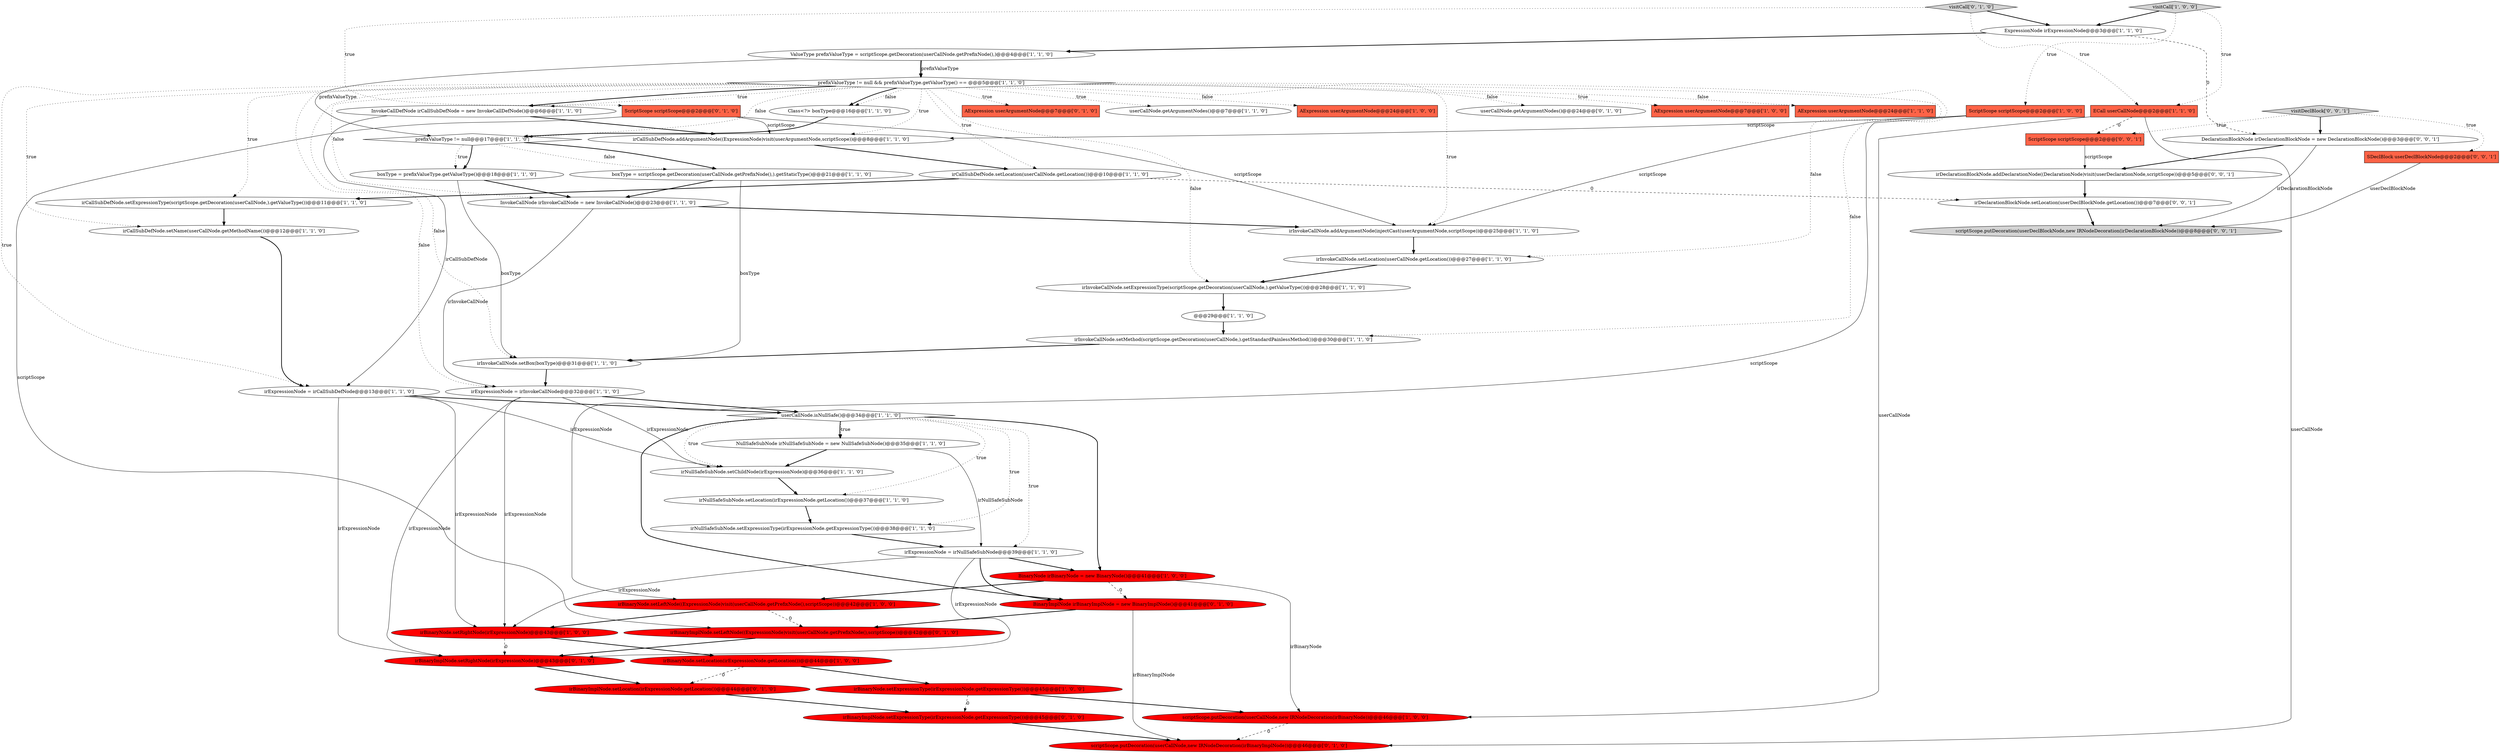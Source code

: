 digraph {
40 [style = filled, label = "irBinaryImplNode.setRightNode(irExpressionNode)@@@43@@@['0', '1', '0']", fillcolor = red, shape = ellipse image = "AAA1AAABBB2BBB"];
43 [style = filled, label = "AExpression userArgumentNode@@@7@@@['0', '1', '0']", fillcolor = tomato, shape = box image = "AAA0AAABBB2BBB"];
0 [style = filled, label = "irInvokeCallNode.addArgumentNode(injectCast(userArgumentNode,scriptScope))@@@25@@@['1', '1', '0']", fillcolor = white, shape = ellipse image = "AAA0AAABBB1BBB"];
48 [style = filled, label = "irBinaryImplNode.setLeftNode((ExpressionNode)visit(userCallNode.getPrefixNode(),scriptScope))@@@42@@@['0', '1', '0']", fillcolor = red, shape = ellipse image = "AAA1AAABBB2BBB"];
5 [style = filled, label = "irCallSubDefNode.setExpressionType(scriptScope.getDecoration(userCallNode,).getValueType())@@@11@@@['1', '1', '0']", fillcolor = white, shape = ellipse image = "AAA0AAABBB1BBB"];
4 [style = filled, label = "ExpressionNode irExpressionNode@@@3@@@['1', '1', '0']", fillcolor = white, shape = ellipse image = "AAA0AAABBB1BBB"];
38 [style = filled, label = "ECall userCallNode@@@2@@@['1', '1', '0']", fillcolor = tomato, shape = box image = "AAA0AAABBB1BBB"];
53 [style = filled, label = "ScriptScope scriptScope@@@2@@@['0', '0', '1']", fillcolor = tomato, shape = box image = "AAA0AAABBB3BBB"];
19 [style = filled, label = "irInvokeCallNode.setMethod(scriptScope.getDecoration(userCallNode,).getStandardPainlessMethod())@@@30@@@['1', '1', '0']", fillcolor = white, shape = ellipse image = "AAA0AAABBB1BBB"];
11 [style = filled, label = "visitCall['1', '0', '0']", fillcolor = lightgray, shape = diamond image = "AAA0AAABBB1BBB"];
20 [style = filled, label = "userCallNode.getArgumentNodes()@@@7@@@['1', '1', '0']", fillcolor = white, shape = ellipse image = "AAA0AAABBB1BBB"];
10 [style = filled, label = "@@@29@@@['1', '1', '0']", fillcolor = white, shape = ellipse image = "AAA0AAABBB1BBB"];
27 [style = filled, label = "irInvokeCallNode.setLocation(userCallNode.getLocation())@@@27@@@['1', '1', '0']", fillcolor = white, shape = ellipse image = "AAA0AAABBB1BBB"];
45 [style = filled, label = "scriptScope.putDecoration(userCallNode,new IRNodeDecoration(irBinaryImplNode))@@@46@@@['0', '1', '0']", fillcolor = red, shape = ellipse image = "AAA1AAABBB2BBB"];
54 [style = filled, label = "scriptScope.putDecoration(userDeclBlockNode,new IRNodeDecoration(irDeclarationBlockNode))@@@8@@@['0', '0', '1']", fillcolor = lightgray, shape = ellipse image = "AAA0AAABBB3BBB"];
15 [style = filled, label = "AExpression userArgumentNode@@@24@@@['1', '0', '0']", fillcolor = tomato, shape = box image = "AAA0AAABBB1BBB"];
8 [style = filled, label = "irBinaryNode.setLocation(irExpressionNode.getLocation())@@@44@@@['1', '0', '0']", fillcolor = red, shape = ellipse image = "AAA1AAABBB1BBB"];
55 [style = filled, label = "visitDeclBlock['0', '0', '1']", fillcolor = lightgray, shape = diamond image = "AAA0AAABBB3BBB"];
56 [style = filled, label = "irDeclarationBlockNode.addDeclarationNode((DeclarationNode)visit(userDeclarationNode,scriptScope))@@@5@@@['0', '0', '1']", fillcolor = white, shape = ellipse image = "AAA0AAABBB3BBB"];
47 [style = filled, label = "userCallNode.getArgumentNodes()@@@24@@@['0', '1', '0']", fillcolor = white, shape = ellipse image = "AAA0AAABBB2BBB"];
1 [style = filled, label = "irNullSafeSubNode.setLocation(irExpressionNode.getLocation())@@@37@@@['1', '1', '0']", fillcolor = white, shape = ellipse image = "AAA0AAABBB1BBB"];
12 [style = filled, label = "ValueType prefixValueType = scriptScope.getDecoration(userCallNode.getPrefixNode(),)@@@4@@@['1', '1', '0']", fillcolor = white, shape = ellipse image = "AAA0AAABBB1BBB"];
36 [style = filled, label = "prefixValueType != null@@@17@@@['1', '1', '0']", fillcolor = white, shape = diamond image = "AAA0AAABBB1BBB"];
18 [style = filled, label = "scriptScope.putDecoration(userCallNode,new IRNodeDecoration(irBinaryNode))@@@46@@@['1', '0', '0']", fillcolor = red, shape = ellipse image = "AAA1AAABBB1BBB"];
29 [style = filled, label = "NullSafeSubNode irNullSafeSubNode = new NullSafeSubNode()@@@35@@@['1', '1', '0']", fillcolor = white, shape = ellipse image = "AAA0AAABBB1BBB"];
42 [style = filled, label = "irBinaryImplNode.setExpressionType(irExpressionNode.getExpressionType())@@@45@@@['0', '1', '0']", fillcolor = red, shape = ellipse image = "AAA1AAABBB2BBB"];
33 [style = filled, label = "irCallSubDefNode.setLocation(userCallNode.getLocation())@@@10@@@['1', '1', '0']", fillcolor = white, shape = ellipse image = "AAA0AAABBB1BBB"];
13 [style = filled, label = "irInvokeCallNode.setBox(boxType)@@@31@@@['1', '1', '0']", fillcolor = white, shape = ellipse image = "AAA0AAABBB1BBB"];
34 [style = filled, label = "irBinaryNode.setLeftNode((ExpressionNode)visit(userCallNode.getPrefixNode(),scriptScope))@@@42@@@['1', '0', '0']", fillcolor = red, shape = ellipse image = "AAA1AAABBB1BBB"];
9 [style = filled, label = "prefixValueType != null && prefixValueType.getValueType() == @@@5@@@['1', '1', '0']", fillcolor = white, shape = diamond image = "AAA0AAABBB1BBB"];
31 [style = filled, label = "irNullSafeSubNode.setChildNode(irExpressionNode)@@@36@@@['1', '1', '0']", fillcolor = white, shape = ellipse image = "AAA0AAABBB1BBB"];
16 [style = filled, label = "irInvokeCallNode.setExpressionType(scriptScope.getDecoration(userCallNode,).getValueType())@@@28@@@['1', '1', '0']", fillcolor = white, shape = ellipse image = "AAA0AAABBB1BBB"];
51 [style = filled, label = "SDeclBlock userDeclBlockNode@@@2@@@['0', '0', '1']", fillcolor = tomato, shape = box image = "AAA0AAABBB3BBB"];
23 [style = filled, label = "irExpressionNode = irCallSubDefNode@@@13@@@['1', '1', '0']", fillcolor = white, shape = ellipse image = "AAA0AAABBB1BBB"];
39 [style = filled, label = "boxType = prefixValueType.getValueType()@@@18@@@['1', '1', '0']", fillcolor = white, shape = ellipse image = "AAA0AAABBB1BBB"];
49 [style = filled, label = "BinaryImplNode irBinaryImplNode = new BinaryImplNode()@@@41@@@['0', '1', '0']", fillcolor = red, shape = ellipse image = "AAA1AAABBB2BBB"];
24 [style = filled, label = "userCallNode.isNullSafe()@@@34@@@['1', '1', '0']", fillcolor = white, shape = diamond image = "AAA0AAABBB1BBB"];
22 [style = filled, label = "irCallSubDefNode.setName(userCallNode.getMethodName())@@@12@@@['1', '1', '0']", fillcolor = white, shape = ellipse image = "AAA0AAABBB1BBB"];
32 [style = filled, label = "ScriptScope scriptScope@@@2@@@['1', '0', '0']", fillcolor = tomato, shape = box image = "AAA0AAABBB1BBB"];
25 [style = filled, label = "irExpressionNode = irNullSafeSubNode@@@39@@@['1', '1', '0']", fillcolor = white, shape = ellipse image = "AAA0AAABBB1BBB"];
52 [style = filled, label = "irDeclarationBlockNode.setLocation(userDeclBlockNode.getLocation())@@@7@@@['0', '0', '1']", fillcolor = white, shape = ellipse image = "AAA0AAABBB3BBB"];
37 [style = filled, label = "irExpressionNode = irInvokeCallNode@@@32@@@['1', '1', '0']", fillcolor = white, shape = ellipse image = "AAA0AAABBB1BBB"];
6 [style = filled, label = "InvokeCallDefNode irCallSubDefNode = new InvokeCallDefNode()@@@6@@@['1', '1', '0']", fillcolor = white, shape = ellipse image = "AAA0AAABBB1BBB"];
2 [style = filled, label = "irBinaryNode.setRightNode(irExpressionNode)@@@43@@@['1', '0', '0']", fillcolor = red, shape = ellipse image = "AAA1AAABBB1BBB"];
21 [style = filled, label = "BinaryNode irBinaryNode = new BinaryNode()@@@41@@@['1', '0', '0']", fillcolor = red, shape = ellipse image = "AAA1AAABBB1BBB"];
7 [style = filled, label = "AExpression userArgumentNode@@@7@@@['1', '0', '0']", fillcolor = tomato, shape = box image = "AAA0AAABBB1BBB"];
50 [style = filled, label = "DeclarationBlockNode irDeclarationBlockNode = new DeclarationBlockNode()@@@3@@@['0', '0', '1']", fillcolor = white, shape = ellipse image = "AAA0AAABBB3BBB"];
35 [style = filled, label = "InvokeCallNode irInvokeCallNode = new InvokeCallNode()@@@23@@@['1', '1', '0']", fillcolor = white, shape = ellipse image = "AAA0AAABBB1BBB"];
14 [style = filled, label = "boxType = scriptScope.getDecoration(userCallNode.getPrefixNode(),).getStaticType()@@@21@@@['1', '1', '0']", fillcolor = white, shape = ellipse image = "AAA0AAABBB1BBB"];
30 [style = filled, label = "irCallSubDefNode.addArgumentNode((ExpressionNode)visit(userArgumentNode,scriptScope))@@@8@@@['1', '1', '0']", fillcolor = white, shape = ellipse image = "AAA0AAABBB1BBB"];
46 [style = filled, label = "visitCall['0', '1', '0']", fillcolor = lightgray, shape = diamond image = "AAA0AAABBB2BBB"];
17 [style = filled, label = "irNullSafeSubNode.setExpressionType(irExpressionNode.getExpressionType())@@@38@@@['1', '1', '0']", fillcolor = white, shape = ellipse image = "AAA0AAABBB1BBB"];
26 [style = filled, label = "AExpression userArgumentNode@@@24@@@['1', '1', '0']", fillcolor = tomato, shape = box image = "AAA0AAABBB1BBB"];
44 [style = filled, label = "ScriptScope scriptScope@@@2@@@['0', '1', '0']", fillcolor = tomato, shape = box image = "AAA0AAABBB2BBB"];
28 [style = filled, label = "Class<?> boxType@@@16@@@['1', '1', '0']", fillcolor = white, shape = ellipse image = "AAA0AAABBB1BBB"];
41 [style = filled, label = "irBinaryImplNode.setLocation(irExpressionNode.getLocation())@@@44@@@['0', '1', '0']", fillcolor = red, shape = ellipse image = "AAA1AAABBB2BBB"];
3 [style = filled, label = "irBinaryNode.setExpressionType(irExpressionNode.getExpressionType())@@@45@@@['1', '0', '0']", fillcolor = red, shape = ellipse image = "AAA1AAABBB1BBB"];
25->49 [style = bold, label=""];
17->25 [style = bold, label=""];
37->31 [style = solid, label="irExpressionNode"];
38->18 [style = solid, label="userCallNode"];
56->52 [style = bold, label=""];
9->28 [style = dotted, label="false"];
14->35 [style = bold, label=""];
24->25 [style = dotted, label="true"];
25->40 [style = solid, label="irExpressionNode"];
42->45 [style = bold, label=""];
10->19 [style = bold, label=""];
24->17 [style = dotted, label="true"];
49->48 [style = bold, label=""];
29->25 [style = solid, label="irNullSafeSubNode"];
50->56 [style = bold, label=""];
31->1 [style = bold, label=""];
12->9 [style = bold, label=""];
39->13 [style = solid, label="boxType"];
9->37 [style = dotted, label="false"];
9->6 [style = bold, label=""];
3->18 [style = bold, label=""];
35->37 [style = solid, label="irInvokeCallNode"];
24->49 [style = bold, label=""];
49->45 [style = solid, label="irBinaryImplNode"];
36->39 [style = dotted, label="true"];
34->2 [style = bold, label=""];
24->21 [style = bold, label=""];
9->47 [style = dotted, label="false"];
44->0 [style = solid, label="scriptScope"];
9->26 [style = dotted, label="false"];
23->31 [style = solid, label="irExpressionNode"];
23->2 [style = solid, label="irExpressionNode"];
25->21 [style = bold, label=""];
44->48 [style = solid, label="scriptScope"];
9->15 [style = dotted, label="false"];
9->33 [style = dotted, label="true"];
28->36 [style = bold, label=""];
14->13 [style = solid, label="boxType"];
27->16 [style = bold, label=""];
9->13 [style = dotted, label="false"];
18->45 [style = dashed, label="0"];
36->14 [style = bold, label=""];
22->23 [style = bold, label=""];
1->17 [style = bold, label=""];
37->2 [style = solid, label="irExpressionNode"];
12->9 [style = solid, label="prefixValueType"];
13->37 [style = bold, label=""];
35->0 [style = bold, label=""];
9->27 [style = dotted, label="false"];
33->52 [style = dashed, label="0"];
19->13 [style = bold, label=""];
46->4 [style = bold, label=""];
9->36 [style = dotted, label="false"];
4->50 [style = dashed, label="0"];
39->35 [style = bold, label=""];
55->53 [style = dotted, label="true"];
9->43 [style = dotted, label="true"];
32->34 [style = solid, label="scriptScope"];
5->22 [style = bold, label=""];
52->54 [style = bold, label=""];
53->56 [style = solid, label="scriptScope"];
11->38 [style = dotted, label="true"];
25->2 [style = solid, label="irExpressionNode"];
9->35 [style = dotted, label="false"];
9->0 [style = dotted, label="true"];
37->24 [style = bold, label=""];
30->33 [style = bold, label=""];
11->4 [style = bold, label=""];
21->34 [style = bold, label=""];
8->3 [style = bold, label=""];
32->30 [style = solid, label="scriptScope"];
23->40 [style = solid, label="irExpressionNode"];
33->5 [style = bold, label=""];
51->54 [style = solid, label="userDeclBlockNode"];
8->41 [style = dashed, label="0"];
34->48 [style = dashed, label="0"];
36->39 [style = bold, label=""];
9->28 [style = bold, label=""];
44->30 [style = solid, label="scriptScope"];
38->45 [style = solid, label="userCallNode"];
9->23 [style = dotted, label="true"];
9->20 [style = dotted, label="true"];
38->53 [style = dashed, label="0"];
37->40 [style = solid, label="irExpressionNode"];
4->12 [style = bold, label=""];
6->23 [style = solid, label="irCallSubDefNode"];
21->18 [style = solid, label="irBinaryNode"];
55->50 [style = bold, label=""];
9->7 [style = dotted, label="true"];
36->14 [style = dotted, label="false"];
46->38 [style = dotted, label="true"];
9->22 [style = dotted, label="true"];
9->30 [style = dotted, label="true"];
12->36 [style = solid, label="prefixValueType"];
9->5 [style = dotted, label="true"];
11->32 [style = dotted, label="true"];
24->1 [style = dotted, label="true"];
16->10 [style = bold, label=""];
0->27 [style = bold, label=""];
24->29 [style = dotted, label="true"];
29->31 [style = bold, label=""];
24->31 [style = dotted, label="true"];
46->44 [style = dotted, label="true"];
24->29 [style = bold, label=""];
50->54 [style = solid, label="irDeclarationBlockNode"];
9->6 [style = dotted, label="true"];
9->16 [style = dotted, label="false"];
48->40 [style = bold, label=""];
23->24 [style = bold, label=""];
9->19 [style = dotted, label="false"];
32->0 [style = solid, label="scriptScope"];
40->41 [style = bold, label=""];
55->51 [style = dotted, label="true"];
21->49 [style = dashed, label="0"];
2->40 [style = dashed, label="0"];
3->42 [style = dashed, label="0"];
2->8 [style = bold, label=""];
41->42 [style = bold, label=""];
6->30 [style = bold, label=""];
}
